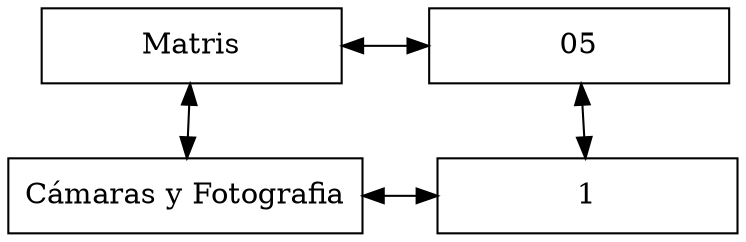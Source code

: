 digraph { 
rankdir = TB; 
node [shape=rectangle, height=0.5, width=2] 
graph[ nodesep = 0.5] 
Matris[label="Matris"] 
nodo05 [label="05"] 
nodoCámaras_y_Fotografia [label="Cámaras y Fotografia"] 
Matris -> nodo05 [dir=both] 
Matris -> nodoCámaras_y_Fotografia [dir=both] 
nodo0y0[label="1"] 
nodo05 -> nodo0y0[dir=both] 
nodoCámaras_y_Fotografia -> nodo0y0[constraint=false, dir=both] 
{ rank=same; Matris; nodo05} 
{ rank=same;nodoCámaras_y_Fotografia;nodo0y0} 
}